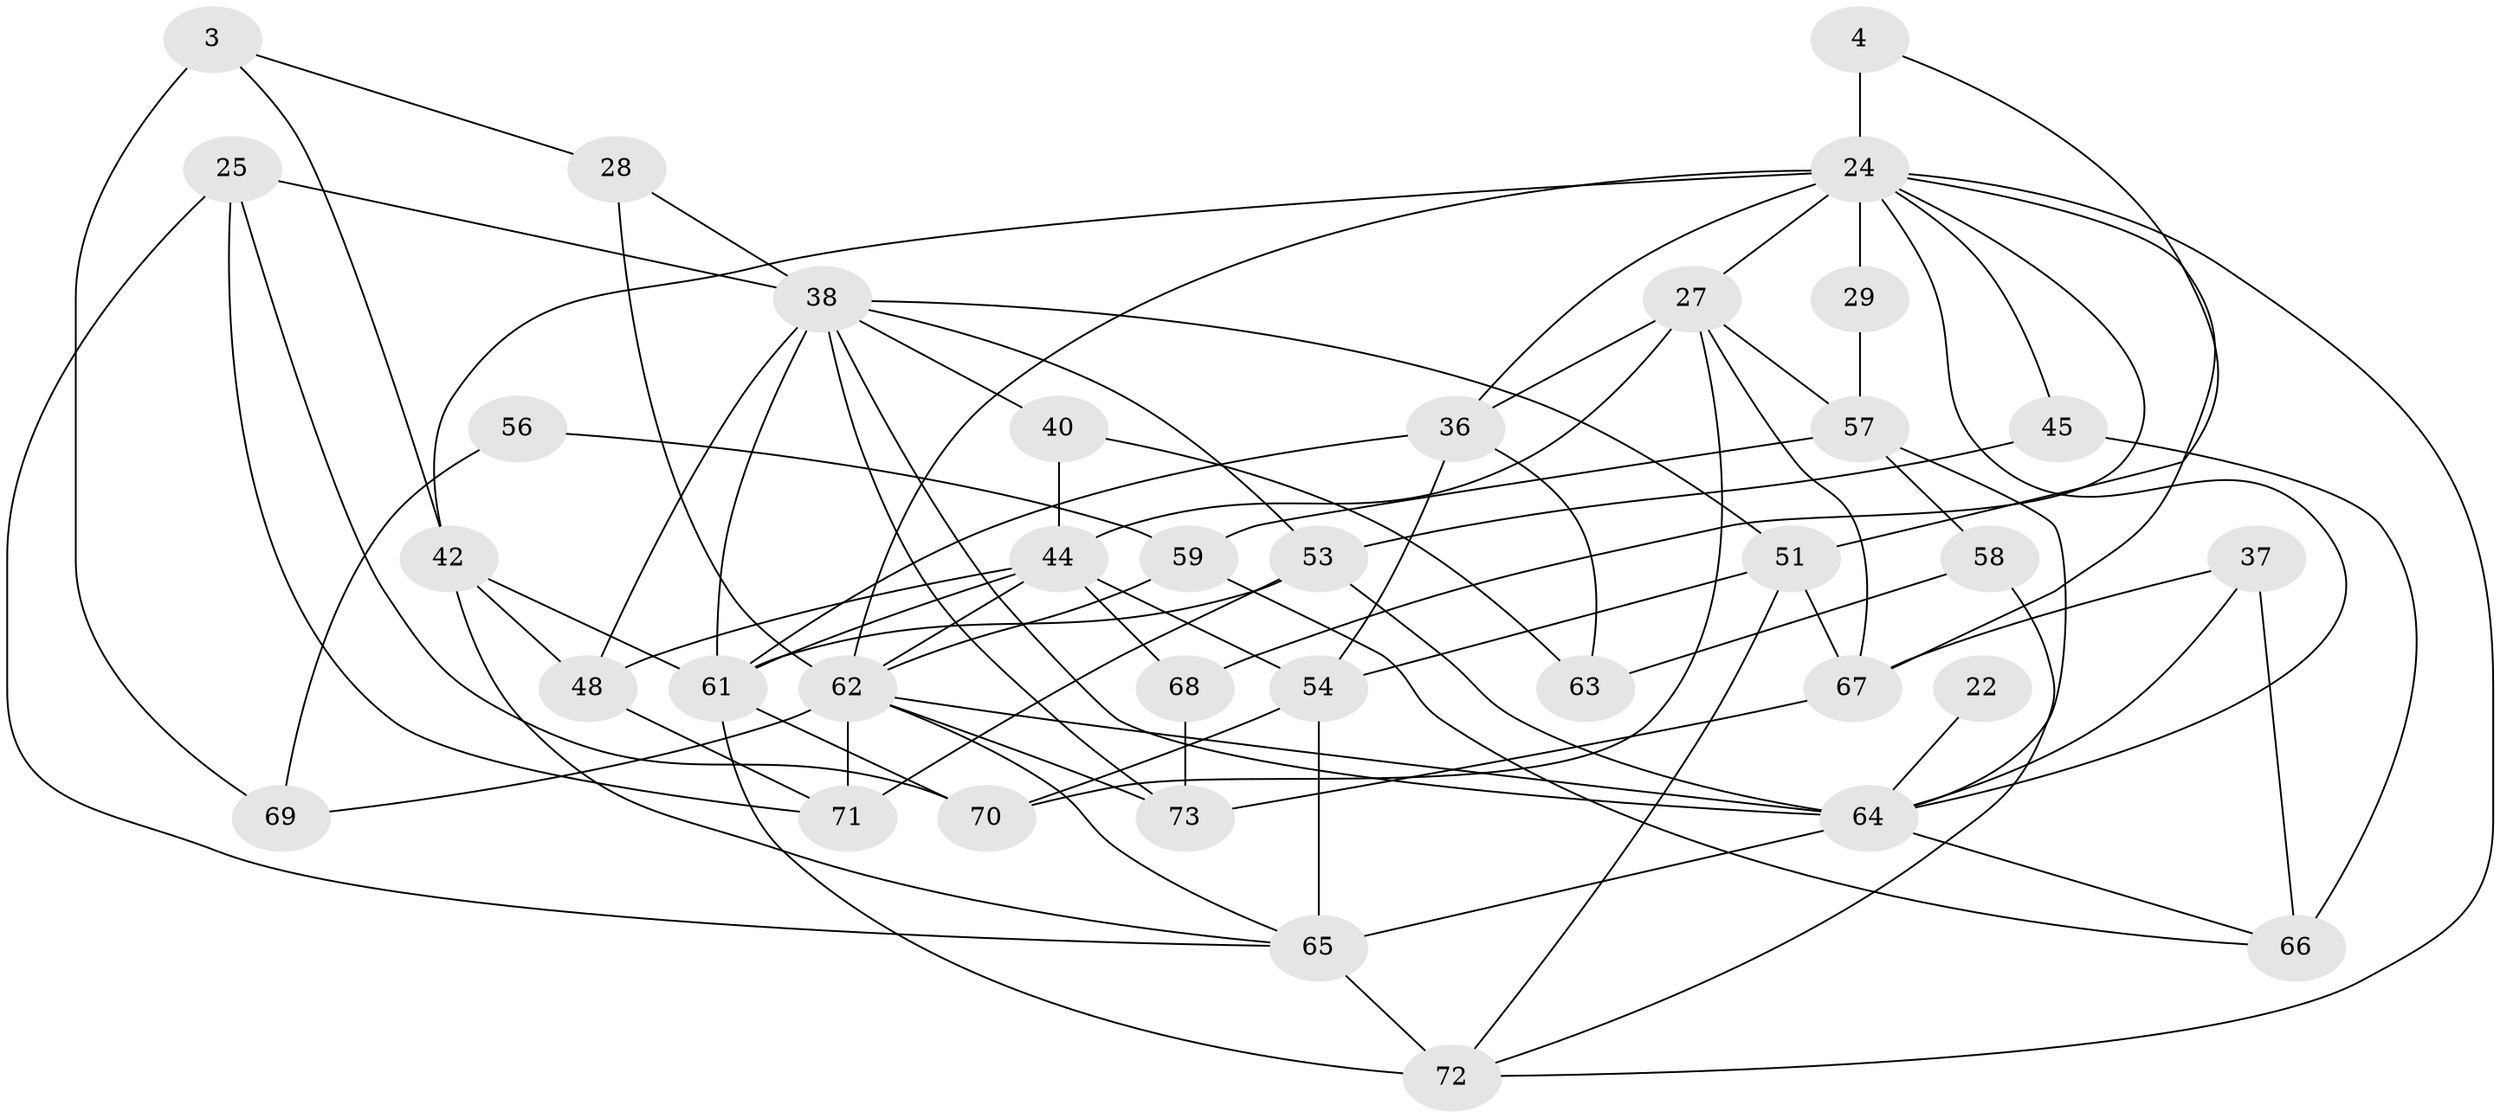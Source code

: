 // original degree distribution, {3: 0.3698630136986301, 5: 0.136986301369863, 4: 0.2054794520547945, 2: 0.1095890410958904, 6: 0.1095890410958904, 8: 0.0273972602739726, 7: 0.0410958904109589}
// Generated by graph-tools (version 1.1) at 2025/49/03/09/25 04:49:54]
// undirected, 36 vertices, 83 edges
graph export_dot {
graph [start="1"]
  node [color=gray90,style=filled];
  3;
  4;
  22;
  24 [super="+11+13"];
  25 [super="+15"];
  27 [super="+16+19"];
  28;
  29;
  36 [super="+14"];
  37;
  38 [super="+32+30"];
  40;
  42 [super="+7"];
  44 [super="+34"];
  45;
  48 [super="+5"];
  51 [super="+50"];
  53 [super="+20+39"];
  54;
  56;
  57 [super="+26"];
  58 [super="+21"];
  59;
  61 [super="+47+2+43"];
  62 [super="+35+18"];
  63;
  64 [super="+10+52+46"];
  65 [super="+17+41"];
  66 [super="+49"];
  67 [super="+31"];
  68 [super="+23"];
  69 [super="+60"];
  70 [super="+6"];
  71 [super="+33"];
  72 [super="+55"];
  73;
  3 -- 69 [weight=2];
  3 -- 28;
  3 -- 42;
  4 -- 24 [weight=2];
  4 -- 51;
  22 -- 64 [weight=2];
  24 -- 29;
  24 -- 62;
  24 -- 67;
  24 -- 36 [weight=2];
  24 -- 68;
  24 -- 45;
  24 -- 64;
  24 -- 42;
  24 -- 27 [weight=2];
  24 -- 72;
  25 -- 65;
  25 -- 70;
  25 -- 38;
  25 -- 71;
  27 -- 36;
  27 -- 44 [weight=2];
  27 -- 57;
  27 -- 70 [weight=2];
  27 -- 67;
  28 -- 62;
  28 -- 38;
  29 -- 57;
  36 -- 54;
  36 -- 63;
  36 -- 61;
  37 -- 66 [weight=2];
  37 -- 64 [weight=2];
  37 -- 67 [weight=2];
  38 -- 48 [weight=2];
  38 -- 64;
  38 -- 53 [weight=2];
  38 -- 51;
  38 -- 40;
  38 -- 73;
  38 -- 61;
  40 -- 63;
  40 -- 44;
  42 -- 61 [weight=2];
  42 -- 48;
  42 -- 65;
  44 -- 68;
  44 -- 62 [weight=2];
  44 -- 61;
  44 -- 48;
  44 -- 54;
  45 -- 66;
  45 -- 53;
  48 -- 71;
  51 -- 67;
  51 -- 54;
  51 -- 72;
  53 -- 61 [weight=3];
  53 -- 64 [weight=3];
  53 -- 71 [weight=2];
  54 -- 70;
  54 -- 65;
  56 -- 59;
  56 -- 69 [weight=2];
  57 -- 59;
  57 -- 58;
  57 -- 64;
  58 -- 72;
  58 -- 63;
  59 -- 66;
  59 -- 62;
  61 -- 70;
  61 -- 72;
  62 -- 71 [weight=2];
  62 -- 73;
  62 -- 69 [weight=2];
  62 -- 64 [weight=2];
  62 -- 65;
  64 -- 66;
  64 -- 65;
  65 -- 72 [weight=2];
  67 -- 73;
  68 -- 73;
}

